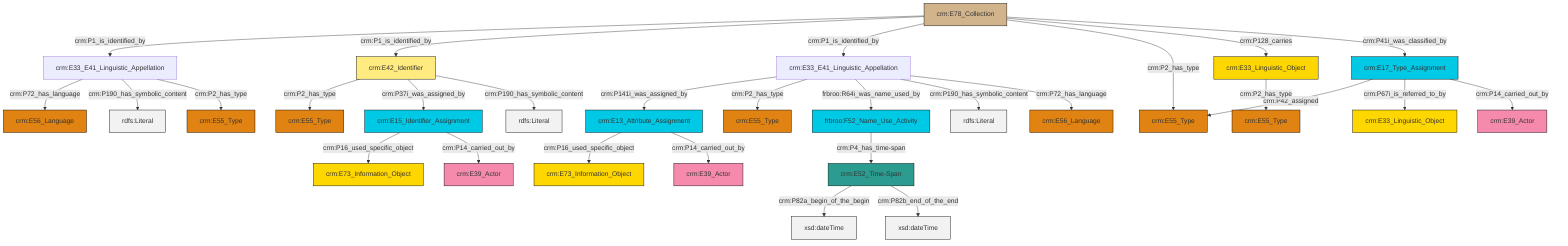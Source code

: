 graph TD
classDef Literal fill:#f2f2f2,stroke:#000000;
classDef CRM_Entity fill:#FFFFFF,stroke:#000000;
classDef Temporal_Entity fill:#00C9E6, stroke:#000000;
classDef Type fill:#E18312, stroke:#000000;
classDef Time-Span fill:#2C9C91, stroke:#000000;
classDef Appellation fill:#FFEB7F, stroke:#000000;
classDef Place fill:#008836, stroke:#000000;
classDef Persistent_Item fill:#B266B2, stroke:#000000;
classDef Conceptual_Object fill:#FFD700, stroke:#000000;
classDef Physical_Thing fill:#D2B48C, stroke:#000000;
classDef Actor fill:#f58aad, stroke:#000000;
classDef PC_Classes fill:#4ce600, stroke:#000000;
classDef Multi fill:#cccccc,stroke:#000000;

0["crm:E13_Attribute_Assignment"]:::Temporal_Entity -->|crm:P16_used_specific_object| 1["crm:E73_Information_Object"]:::Conceptual_Object
4["crm:E78_Collection"]:::Physical_Thing -->|crm:P1_is_identified_by| 5["crm:E33_E41_Linguistic_Appellation"]:::Default
4["crm:E78_Collection"]:::Physical_Thing -->|crm:P1_is_identified_by| 6["crm:E42_Identifier"]:::Appellation
4["crm:E78_Collection"]:::Physical_Thing -->|crm:P1_is_identified_by| 7["crm:E33_E41_Linguistic_Appellation"]:::Default
4["crm:E78_Collection"]:::Physical_Thing -->|crm:P2_has_type| 8["crm:E55_Type"]:::Type
7["crm:E33_E41_Linguistic_Appellation"]:::Default -->|crm:P141i_was_assigned_by| 0["crm:E13_Attribute_Assignment"]:::Temporal_Entity
5["crm:E33_E41_Linguistic_Appellation"]:::Default -->|crm:P72_has_language| 2["crm:E56_Language"]:::Type
14["crm:E15_Identifier_Assignment"]:::Temporal_Entity -->|crm:P16_used_specific_object| 15["crm:E73_Information_Object"]:::Conceptual_Object
7["crm:E33_E41_Linguistic_Appellation"]:::Default -->|crm:P2_has_type| 17["crm:E55_Type"]:::Type
20["crm:E17_Type_Assignment"]:::Temporal_Entity -->|crm:P42_assigned| 8["crm:E55_Type"]:::Type
6["crm:E42_Identifier"]:::Appellation -->|crm:P2_has_type| 26["crm:E55_Type"]:::Type
5["crm:E33_E41_Linguistic_Appellation"]:::Default -->|crm:P190_has_symbolic_content| 29[rdfs:Literal]:::Literal
4["crm:E78_Collection"]:::Physical_Thing -->|crm:P128_carries| 11["crm:E33_Linguistic_Object"]:::Conceptual_Object
7["crm:E33_E41_Linguistic_Appellation"]:::Default -->|frbroo:R64i_was_name_used_by| 30["frbroo:F52_Name_Use_Activity"]:::Temporal_Entity
6["crm:E42_Identifier"]:::Appellation -->|crm:P37i_was_assigned_by| 14["crm:E15_Identifier_Assignment"]:::Temporal_Entity
20["crm:E17_Type_Assignment"]:::Temporal_Entity -->|crm:P67i_is_referred_to_by| 33["crm:E33_Linguistic_Object"]:::Conceptual_Object
6["crm:E42_Identifier"]:::Appellation -->|crm:P190_has_symbolic_content| 34[rdfs:Literal]:::Literal
30["frbroo:F52_Name_Use_Activity"]:::Temporal_Entity -->|crm:P4_has_time-span| 27["crm:E52_Time-Span"]:::Time-Span
4["crm:E78_Collection"]:::Physical_Thing -->|crm:P41i_was_classified_by| 20["crm:E17_Type_Assignment"]:::Temporal_Entity
27["crm:E52_Time-Span"]:::Time-Span -->|crm:P82a_begin_of_the_begin| 40[xsd:dateTime]:::Literal
11["crm:E33_Linguistic_Object"]:::Conceptual_Object -->|crm:P2_has_type| 23["crm:E55_Type"]:::Type
20["crm:E17_Type_Assignment"]:::Temporal_Entity -->|crm:P14_carried_out_by| 45["crm:E39_Actor"]:::Actor
27["crm:E52_Time-Span"]:::Time-Span -->|crm:P82b_end_of_the_end| 46[xsd:dateTime]:::Literal
7["crm:E33_E41_Linguistic_Appellation"]:::Default -->|crm:P190_has_symbolic_content| 49[rdfs:Literal]:::Literal
5["crm:E33_E41_Linguistic_Appellation"]:::Default -->|crm:P2_has_type| 35["crm:E55_Type"]:::Type
14["crm:E15_Identifier_Assignment"]:::Temporal_Entity -->|crm:P14_carried_out_by| 18["crm:E39_Actor"]:::Actor
0["crm:E13_Attribute_Assignment"]:::Temporal_Entity -->|crm:P14_carried_out_by| 9["crm:E39_Actor"]:::Actor
7["crm:E33_E41_Linguistic_Appellation"]:::Default -->|crm:P72_has_language| 37["crm:E56_Language"]:::Type